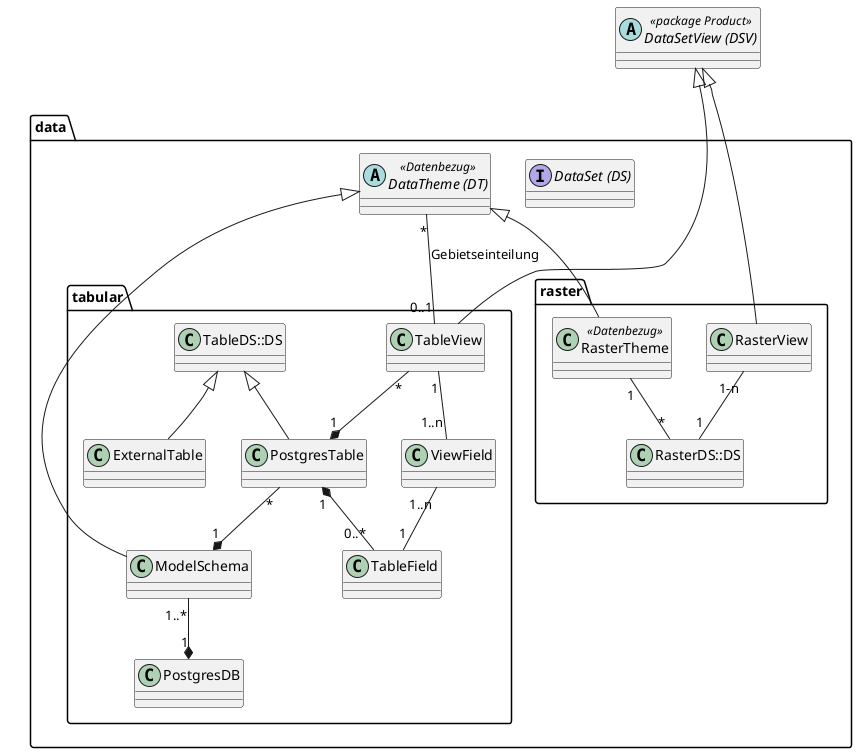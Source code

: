@startuml
abstract class "DataSetView (DSV)" as dsv << package Product >>

package data {

    interface "DataSet (DS)" as ds
    abstract class "DataTheme (DT)" as dt << Datenbezug >>

    package tabular {
        class "TableView" as tv
        class "TableDS::DS" as tds
        class "PostgresTable" as pt
        class "ExternalTable" as et
        class "PostgresDB" as pdb
        class "TableField" as tf
        class "ViewField" as vf
        class "ModelSchema" as ms

        tds <|-- pt
        tds <|-- et

        tv "*" --* "1" pt

        pt "*" --* "1" ms
        pt "1" *-- "0..*" tf

        tv "1" -- "1..n" vf
        vf "1..n" -- "1" tf

        ms "1..*" --* "1" pdb
    }

    package "raster"{
        class "RasterTheme" as rt << Datenbezug >>
        class "RasterView" as rv
        class "RasterDS::DS" as rds

        rt "1" -- "*" rds
        rv "1-n" -- "1" rds
    }
    dt "*" -- "0..1" tv : Gebietseinteilung

    dt <|-- ms
    dt <|-- rt

    dsv <|-- tv
    dsv <|-- rv

    dsv -[hidden]-> ds
}
@enduml